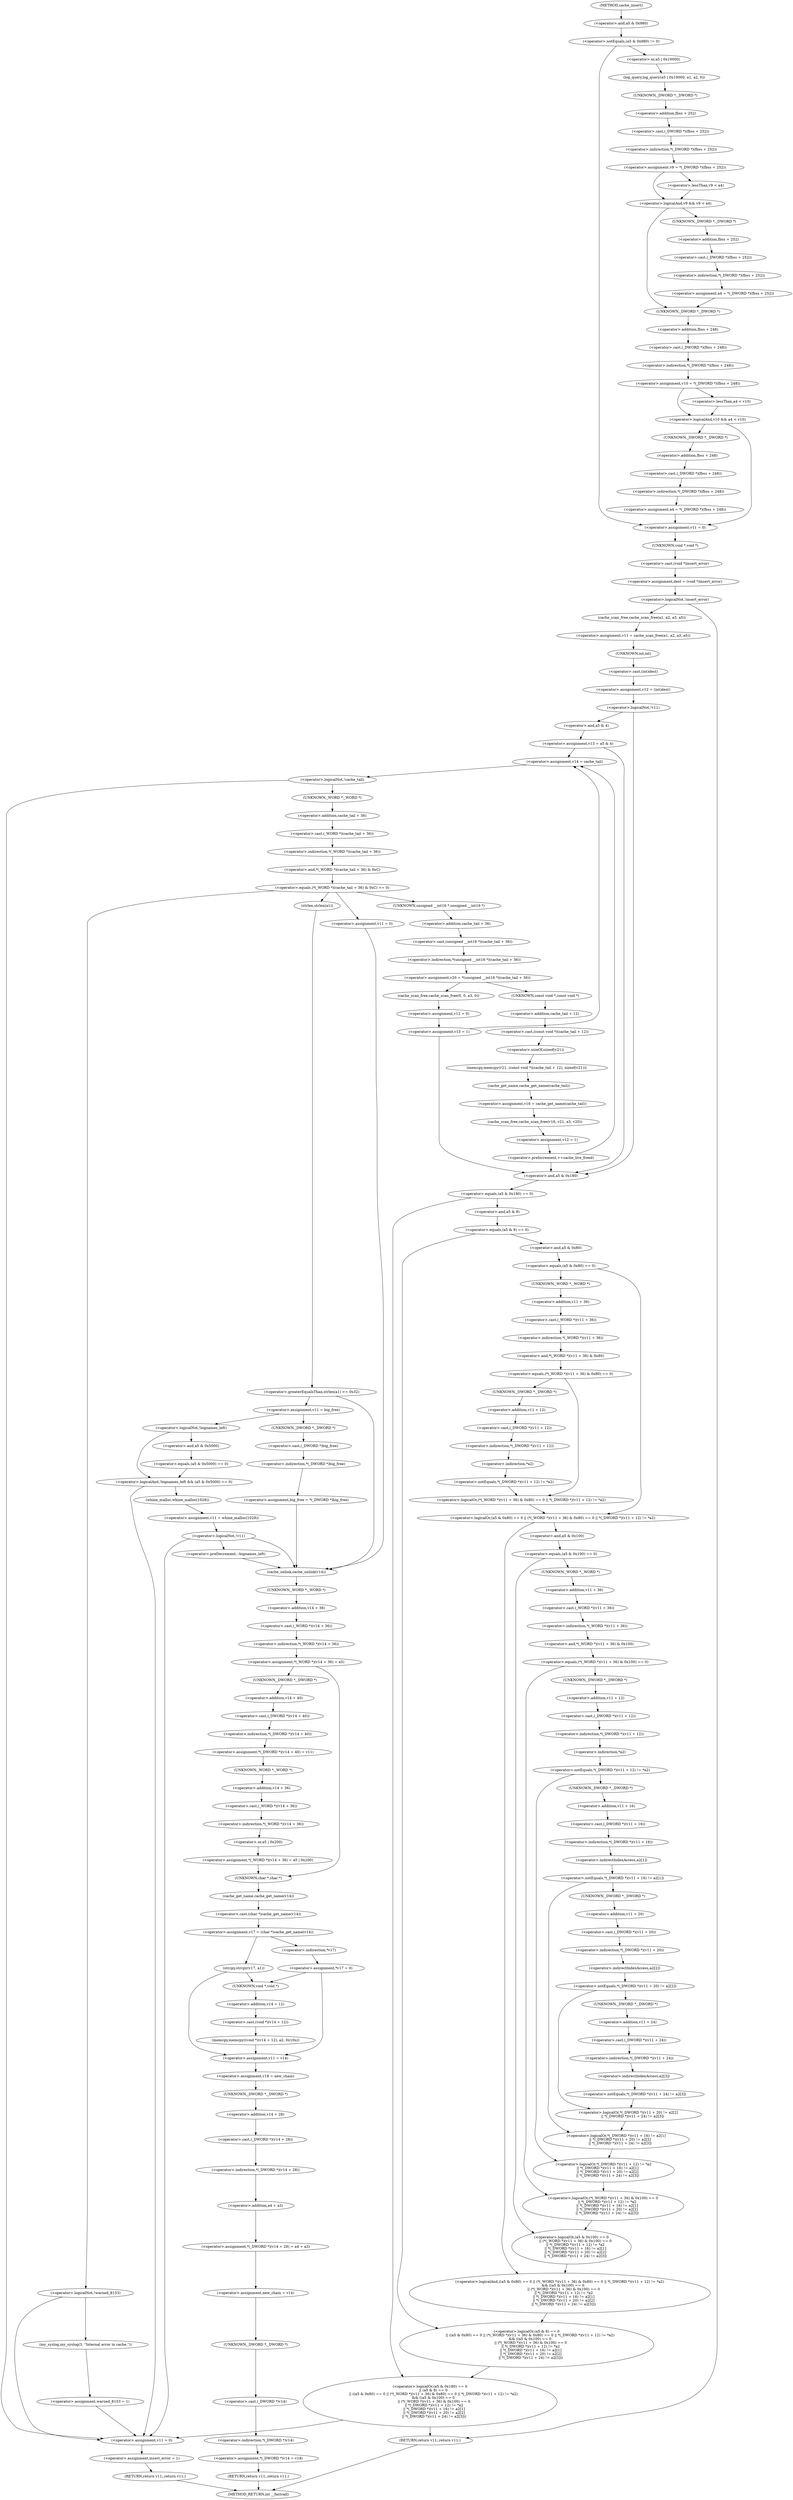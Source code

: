 digraph cache_insert {  
"1000133" [label = "(<operator>.notEquals,(a5 & 0x980) != 0)" ]
"1000134" [label = "(<operator>.and,a5 & 0x980)" ]
"1000139" [label = "(log_query,log_query(a5 | 0x10000, a1, a2, 0))" ]
"1000140" [label = "(<operator>.or,a5 | 0x10000)" ]
"1000146" [label = "(<operator>.assignment,v9 = *(_DWORD *)(fbss + 252))" ]
"1000148" [label = "(<operator>.indirection,*(_DWORD *)(fbss + 252))" ]
"1000149" [label = "(<operator>.cast,(_DWORD *)(fbss + 252))" ]
"1000150" [label = "(UNKNOWN,_DWORD *,_DWORD *)" ]
"1000151" [label = "(<operator>.addition,fbss + 252)" ]
"1000155" [label = "(<operator>.logicalAnd,v9 && v9 < a4)" ]
"1000157" [label = "(<operator>.lessThan,v9 < a4)" ]
"1000160" [label = "(<operator>.assignment,a4 = *(_DWORD *)(fbss + 252))" ]
"1000162" [label = "(<operator>.indirection,*(_DWORD *)(fbss + 252))" ]
"1000163" [label = "(<operator>.cast,(_DWORD *)(fbss + 252))" ]
"1000164" [label = "(UNKNOWN,_DWORD *,_DWORD *)" ]
"1000165" [label = "(<operator>.addition,fbss + 252)" ]
"1000168" [label = "(<operator>.assignment,v10 = *(_DWORD *)(fbss + 248))" ]
"1000170" [label = "(<operator>.indirection,*(_DWORD *)(fbss + 248))" ]
"1000171" [label = "(<operator>.cast,(_DWORD *)(fbss + 248))" ]
"1000172" [label = "(UNKNOWN,_DWORD *,_DWORD *)" ]
"1000173" [label = "(<operator>.addition,fbss + 248)" ]
"1000177" [label = "(<operator>.logicalAnd,v10 && a4 < v10)" ]
"1000179" [label = "(<operator>.lessThan,a4 < v10)" ]
"1000182" [label = "(<operator>.assignment,a4 = *(_DWORD *)(fbss + 248))" ]
"1000184" [label = "(<operator>.indirection,*(_DWORD *)(fbss + 248))" ]
"1000185" [label = "(<operator>.cast,(_DWORD *)(fbss + 248))" ]
"1000186" [label = "(UNKNOWN,_DWORD *,_DWORD *)" ]
"1000187" [label = "(<operator>.addition,fbss + 248)" ]
"1000190" [label = "(<operator>.assignment,v11 = 0)" ]
"1000193" [label = "(<operator>.assignment,dest = (void *)insert_error)" ]
"1000195" [label = "(<operator>.cast,(void *)insert_error)" ]
"1000196" [label = "(UNKNOWN,void *,void *)" ]
"1000199" [label = "(<operator>.logicalNot,!insert_error)" ]
"1000202" [label = "(<operator>.assignment,v11 = cache_scan_free(a1, a2, a3, a5))" ]
"1000204" [label = "(cache_scan_free,cache_scan_free(a1, a2, a3, a5))" ]
"1000209" [label = "(<operator>.assignment,v12 = (int)dest)" ]
"1000211" [label = "(<operator>.cast,(int)dest)" ]
"1000212" [label = "(UNKNOWN,int,int)" ]
"1000215" [label = "(<operator>.logicalNot,!v11)" ]
"1000218" [label = "(<operator>.assignment,v13 = a5 & 4)" ]
"1000220" [label = "(<operator>.and,a5 & 4)" ]
"1000226" [label = "(<operator>.assignment,v14 = cache_tail)" ]
"1000230" [label = "(<operator>.logicalNot,!cache_tail)" ]
"1000234" [label = "(<operator>.equals,(*(_WORD *)(cache_tail + 36) & 0xC) == 0)" ]
"1000235" [label = "(<operator>.and,*(_WORD *)(cache_tail + 36) & 0xC)" ]
"1000236" [label = "(<operator>.indirection,*(_WORD *)(cache_tail + 36))" ]
"1000237" [label = "(<operator>.cast,(_WORD *)(cache_tail + 36))" ]
"1000238" [label = "(UNKNOWN,_WORD *,_WORD *)" ]
"1000239" [label = "(<operator>.addition,cache_tail + 36)" ]
"1000249" [label = "(<operator>.greaterEqualsThan,strlen(a1) >= 0x32)" ]
"1000250" [label = "(strlen,strlen(a1))" ]
"1000254" [label = "(<operator>.assignment,v11 = big_free)" ]
"1000260" [label = "(<operator>.assignment,big_free = *(_DWORD *)big_free)" ]
"1000262" [label = "(<operator>.indirection,*(_DWORD *)big_free)" ]
"1000263" [label = "(<operator>.cast,(_DWORD *)big_free)" ]
"1000264" [label = "(UNKNOWN,_DWORD *,_DWORD *)" ]
"1000269" [label = "(<operator>.logicalAnd,!bignames_left && (a5 & 0x5000) == 0)" ]
"1000270" [label = "(<operator>.logicalNot,!bignames_left)" ]
"1000272" [label = "(<operator>.equals,(a5 & 0x5000) == 0)" ]
"1000273" [label = "(<operator>.and,a5 & 0x5000)" ]
"1000278" [label = "(<operator>.assignment,v11 = whine_malloc(1028))" ]
"1000280" [label = "(whine_malloc,whine_malloc(1028))" ]
"1000283" [label = "(<operator>.logicalNot,!v11)" ]
"1000288" [label = "(<operator>.preDecrement,--bignames_left)" ]
"1000292" [label = "(<operator>.assignment,v11 = 0)" ]
"1000295" [label = "(cache_unlink,cache_unlink(v14))" ]
"1000297" [label = "(<operator>.assignment,*(_WORD *)(v14 + 36) = a5)" ]
"1000298" [label = "(<operator>.indirection,*(_WORD *)(v14 + 36))" ]
"1000299" [label = "(<operator>.cast,(_WORD *)(v14 + 36))" ]
"1000300" [label = "(UNKNOWN,_WORD *,_WORD *)" ]
"1000301" [label = "(<operator>.addition,v14 + 36)" ]
"1000308" [label = "(<operator>.assignment,*(_DWORD *)(v14 + 40) = v11)" ]
"1000309" [label = "(<operator>.indirection,*(_DWORD *)(v14 + 40))" ]
"1000310" [label = "(<operator>.cast,(_DWORD *)(v14 + 40))" ]
"1000311" [label = "(UNKNOWN,_DWORD *,_DWORD *)" ]
"1000312" [label = "(<operator>.addition,v14 + 40)" ]
"1000316" [label = "(<operator>.assignment,*(_WORD *)(v14 + 36) = a5 | 0x200)" ]
"1000317" [label = "(<operator>.indirection,*(_WORD *)(v14 + 36))" ]
"1000318" [label = "(<operator>.cast,(_WORD *)(v14 + 36))" ]
"1000319" [label = "(UNKNOWN,_WORD *,_WORD *)" ]
"1000320" [label = "(<operator>.addition,v14 + 36)" ]
"1000323" [label = "(<operator>.or,a5 | 0x200)" ]
"1000326" [label = "(<operator>.assignment,v17 = (char *)cache_get_name(v14))" ]
"1000328" [label = "(<operator>.cast,(char *)cache_get_name(v14))" ]
"1000329" [label = "(UNKNOWN,char *,char *)" ]
"1000330" [label = "(cache_get_name,cache_get_name(v14))" ]
"1000334" [label = "(strcpy,strcpy(v17, a1))" ]
"1000338" [label = "(<operator>.assignment,*v17 = 0)" ]
"1000339" [label = "(<operator>.indirection,*v17)" ]
"1000344" [label = "(memcpy,memcpy((void *)(v14 + 12), a2, 0x10u))" ]
"1000345" [label = "(<operator>.cast,(void *)(v14 + 12))" ]
"1000346" [label = "(UNKNOWN,void *,void *)" ]
"1000347" [label = "(<operator>.addition,v14 + 12)" ]
"1000352" [label = "(<operator>.assignment,v11 = v14)" ]
"1000355" [label = "(<operator>.assignment,v18 = new_chain)" ]
"1000358" [label = "(<operator>.assignment,*(_DWORD *)(v14 + 28) = a4 + a3)" ]
"1000359" [label = "(<operator>.indirection,*(_DWORD *)(v14 + 28))" ]
"1000360" [label = "(<operator>.cast,(_DWORD *)(v14 + 28))" ]
"1000361" [label = "(UNKNOWN,_DWORD *,_DWORD *)" ]
"1000362" [label = "(<operator>.addition,v14 + 28)" ]
"1000365" [label = "(<operator>.addition,a4 + a3)" ]
"1000368" [label = "(<operator>.assignment,new_chain = v14)" ]
"1000371" [label = "(<operator>.assignment,*(_DWORD *)v14 = v18)" ]
"1000372" [label = "(<operator>.indirection,*(_DWORD *)v14)" ]
"1000373" [label = "(<operator>.cast,(_DWORD *)v14)" ]
"1000374" [label = "(UNKNOWN,_DWORD *,_DWORD *)" ]
"1000377" [label = "(RETURN,return v11;,return v11;)" ]
"1000383" [label = "(<operator>.logicalNot,!warned_8153)" ]
"1000386" [label = "(my_syslog,my_syslog(3, \"Internal error in cache.\"))" ]
"1000389" [label = "(<operator>.assignment,warned_8153 = 1)" ]
"1000393" [label = "(<operator>.assignment,v20 = *(unsigned __int16 *)(cache_tail + 36))" ]
"1000395" [label = "(<operator>.indirection,*(unsigned __int16 *)(cache_tail + 36))" ]
"1000396" [label = "(<operator>.cast,(unsigned __int16 *)(cache_tail + 36))" ]
"1000397" [label = "(UNKNOWN,unsigned __int16 *,unsigned __int16 *)" ]
"1000398" [label = "(<operator>.addition,cache_tail + 36)" ]
"1000404" [label = "(memcpy,memcpy(v21, (const void *)(cache_tail + 12), sizeof(v21)))" ]
"1000406" [label = "(<operator>.cast,(const void *)(cache_tail + 12))" ]
"1000407" [label = "(UNKNOWN,const void *,const void *)" ]
"1000408" [label = "(<operator>.addition,cache_tail + 12)" ]
"1000411" [label = "(<operator>.sizeOf,sizeof(v21))" ]
"1000413" [label = "(<operator>.assignment,v16 = cache_get_name(cache_tail))" ]
"1000415" [label = "(cache_get_name,cache_get_name(cache_tail))" ]
"1000417" [label = "(cache_scan_free,cache_scan_free(v16, v21, a3, v20))" ]
"1000422" [label = "(<operator>.assignment,v12 = 1)" ]
"1000425" [label = "(<operator>.preIncrement,++cache_live_freed)" ]
"1000429" [label = "(cache_scan_free,cache_scan_free(0, 0, a3, 0))" ]
"1000434" [label = "(<operator>.assignment,v12 = 0)" ]
"1000437" [label = "(<operator>.assignment,v13 = 1)" ]
"1000441" [label = "(<operator>.logicalOr,(a5 & 0x180) == 0\n      || (a5 & 8) == 0\n      || ((a5 & 0x80) == 0 || (*(_WORD *)(v11 + 36) & 0x80) == 0 || *(_DWORD *)(v11 + 12) != *a2)\n      && ((a5 & 0x100) == 0\n       || (*(_WORD *)(v11 + 36) & 0x100) == 0\n       || *(_DWORD *)(v11 + 12) != *a2\n       || *(_DWORD *)(v11 + 16) != a2[1]\n       || *(_DWORD *)(v11 + 20) != a2[2]\n       || *(_DWORD *)(v11 + 24) != a2[3]))" ]
"1000442" [label = "(<operator>.equals,(a5 & 0x180) == 0)" ]
"1000443" [label = "(<operator>.and,a5 & 0x180)" ]
"1000447" [label = "(<operator>.logicalOr,(a5 & 8) == 0\n      || ((a5 & 0x80) == 0 || (*(_WORD *)(v11 + 36) & 0x80) == 0 || *(_DWORD *)(v11 + 12) != *a2)\n      && ((a5 & 0x100) == 0\n       || (*(_WORD *)(v11 + 36) & 0x100) == 0\n       || *(_DWORD *)(v11 + 12) != *a2\n       || *(_DWORD *)(v11 + 16) != a2[1]\n       || *(_DWORD *)(v11 + 20) != a2[2]\n       || *(_DWORD *)(v11 + 24) != a2[3]))" ]
"1000448" [label = "(<operator>.equals,(a5 & 8) == 0)" ]
"1000449" [label = "(<operator>.and,a5 & 8)" ]
"1000453" [label = "(<operator>.logicalAnd,((a5 & 0x80) == 0 || (*(_WORD *)(v11 + 36) & 0x80) == 0 || *(_DWORD *)(v11 + 12) != *a2)\n      && ((a5 & 0x100) == 0\n       || (*(_WORD *)(v11 + 36) & 0x100) == 0\n       || *(_DWORD *)(v11 + 12) != *a2\n       || *(_DWORD *)(v11 + 16) != a2[1]\n       || *(_DWORD *)(v11 + 20) != a2[2]\n       || *(_DWORD *)(v11 + 24) != a2[3]))" ]
"1000454" [label = "(<operator>.logicalOr,(a5 & 0x80) == 0 || (*(_WORD *)(v11 + 36) & 0x80) == 0 || *(_DWORD *)(v11 + 12) != *a2)" ]
"1000455" [label = "(<operator>.equals,(a5 & 0x80) == 0)" ]
"1000456" [label = "(<operator>.and,a5 & 0x80)" ]
"1000460" [label = "(<operator>.logicalOr,(*(_WORD *)(v11 + 36) & 0x80) == 0 || *(_DWORD *)(v11 + 12) != *a2)" ]
"1000461" [label = "(<operator>.equals,(*(_WORD *)(v11 + 36) & 0x80) == 0)" ]
"1000462" [label = "(<operator>.and,*(_WORD *)(v11 + 36) & 0x80)" ]
"1000463" [label = "(<operator>.indirection,*(_WORD *)(v11 + 36))" ]
"1000464" [label = "(<operator>.cast,(_WORD *)(v11 + 36))" ]
"1000465" [label = "(UNKNOWN,_WORD *,_WORD *)" ]
"1000466" [label = "(<operator>.addition,v11 + 36)" ]
"1000471" [label = "(<operator>.notEquals,*(_DWORD *)(v11 + 12) != *a2)" ]
"1000472" [label = "(<operator>.indirection,*(_DWORD *)(v11 + 12))" ]
"1000473" [label = "(<operator>.cast,(_DWORD *)(v11 + 12))" ]
"1000474" [label = "(UNKNOWN,_DWORD *,_DWORD *)" ]
"1000475" [label = "(<operator>.addition,v11 + 12)" ]
"1000478" [label = "(<operator>.indirection,*a2)" ]
"1000480" [label = "(<operator>.logicalOr,(a5 & 0x100) == 0\n       || (*(_WORD *)(v11 + 36) & 0x100) == 0\n       || *(_DWORD *)(v11 + 12) != *a2\n       || *(_DWORD *)(v11 + 16) != a2[1]\n       || *(_DWORD *)(v11 + 20) != a2[2]\n       || *(_DWORD *)(v11 + 24) != a2[3])" ]
"1000481" [label = "(<operator>.equals,(a5 & 0x100) == 0)" ]
"1000482" [label = "(<operator>.and,a5 & 0x100)" ]
"1000486" [label = "(<operator>.logicalOr,(*(_WORD *)(v11 + 36) & 0x100) == 0\n       || *(_DWORD *)(v11 + 12) != *a2\n       || *(_DWORD *)(v11 + 16) != a2[1]\n       || *(_DWORD *)(v11 + 20) != a2[2]\n       || *(_DWORD *)(v11 + 24) != a2[3])" ]
"1000487" [label = "(<operator>.equals,(*(_WORD *)(v11 + 36) & 0x100) == 0)" ]
"1000488" [label = "(<operator>.and,*(_WORD *)(v11 + 36) & 0x100)" ]
"1000489" [label = "(<operator>.indirection,*(_WORD *)(v11 + 36))" ]
"1000490" [label = "(<operator>.cast,(_WORD *)(v11 + 36))" ]
"1000491" [label = "(UNKNOWN,_WORD *,_WORD *)" ]
"1000492" [label = "(<operator>.addition,v11 + 36)" ]
"1000497" [label = "(<operator>.logicalOr,*(_DWORD *)(v11 + 12) != *a2\n       || *(_DWORD *)(v11 + 16) != a2[1]\n       || *(_DWORD *)(v11 + 20) != a2[2]\n       || *(_DWORD *)(v11 + 24) != a2[3])" ]
"1000498" [label = "(<operator>.notEquals,*(_DWORD *)(v11 + 12) != *a2)" ]
"1000499" [label = "(<operator>.indirection,*(_DWORD *)(v11 + 12))" ]
"1000500" [label = "(<operator>.cast,(_DWORD *)(v11 + 12))" ]
"1000501" [label = "(UNKNOWN,_DWORD *,_DWORD *)" ]
"1000502" [label = "(<operator>.addition,v11 + 12)" ]
"1000505" [label = "(<operator>.indirection,*a2)" ]
"1000507" [label = "(<operator>.logicalOr,*(_DWORD *)(v11 + 16) != a2[1]\n       || *(_DWORD *)(v11 + 20) != a2[2]\n       || *(_DWORD *)(v11 + 24) != a2[3])" ]
"1000508" [label = "(<operator>.notEquals,*(_DWORD *)(v11 + 16) != a2[1])" ]
"1000509" [label = "(<operator>.indirection,*(_DWORD *)(v11 + 16))" ]
"1000510" [label = "(<operator>.cast,(_DWORD *)(v11 + 16))" ]
"1000511" [label = "(UNKNOWN,_DWORD *,_DWORD *)" ]
"1000512" [label = "(<operator>.addition,v11 + 16)" ]
"1000515" [label = "(<operator>.indirectIndexAccess,a2[1])" ]
"1000518" [label = "(<operator>.logicalOr,*(_DWORD *)(v11 + 20) != a2[2]\n       || *(_DWORD *)(v11 + 24) != a2[3])" ]
"1000519" [label = "(<operator>.notEquals,*(_DWORD *)(v11 + 20) != a2[2])" ]
"1000520" [label = "(<operator>.indirection,*(_DWORD *)(v11 + 20))" ]
"1000521" [label = "(<operator>.cast,(_DWORD *)(v11 + 20))" ]
"1000522" [label = "(UNKNOWN,_DWORD *,_DWORD *)" ]
"1000523" [label = "(<operator>.addition,v11 + 20)" ]
"1000526" [label = "(<operator>.indirectIndexAccess,a2[2])" ]
"1000529" [label = "(<operator>.notEquals,*(_DWORD *)(v11 + 24) != a2[3])" ]
"1000530" [label = "(<operator>.indirection,*(_DWORD *)(v11 + 24))" ]
"1000531" [label = "(<operator>.cast,(_DWORD *)(v11 + 24))" ]
"1000532" [label = "(UNKNOWN,_DWORD *,_DWORD *)" ]
"1000533" [label = "(<operator>.addition,v11 + 24)" ]
"1000536" [label = "(<operator>.indirectIndexAccess,a2[3])" ]
"1000541" [label = "(<operator>.assignment,v11 = 0)" ]
"1000544" [label = "(<operator>.assignment,insert_error = 1)" ]
"1000547" [label = "(RETURN,return v11;,return v11;)" ]
"1000549" [label = "(RETURN,return v11;,return v11;)" ]
"1000113" [label = "(METHOD,cache_insert)" ]
"1000551" [label = "(METHOD_RETURN,int __fastcall)" ]
  "1000133" -> "1000140" 
  "1000133" -> "1000190" 
  "1000134" -> "1000133" 
  "1000139" -> "1000150" 
  "1000140" -> "1000139" 
  "1000146" -> "1000155" 
  "1000146" -> "1000157" 
  "1000148" -> "1000146" 
  "1000149" -> "1000148" 
  "1000150" -> "1000151" 
  "1000151" -> "1000149" 
  "1000155" -> "1000164" 
  "1000155" -> "1000172" 
  "1000157" -> "1000155" 
  "1000160" -> "1000172" 
  "1000162" -> "1000160" 
  "1000163" -> "1000162" 
  "1000164" -> "1000165" 
  "1000165" -> "1000163" 
  "1000168" -> "1000177" 
  "1000168" -> "1000179" 
  "1000170" -> "1000168" 
  "1000171" -> "1000170" 
  "1000172" -> "1000173" 
  "1000173" -> "1000171" 
  "1000177" -> "1000186" 
  "1000177" -> "1000190" 
  "1000179" -> "1000177" 
  "1000182" -> "1000190" 
  "1000184" -> "1000182" 
  "1000185" -> "1000184" 
  "1000186" -> "1000187" 
  "1000187" -> "1000185" 
  "1000190" -> "1000196" 
  "1000193" -> "1000199" 
  "1000195" -> "1000193" 
  "1000196" -> "1000195" 
  "1000199" -> "1000204" 
  "1000199" -> "1000549" 
  "1000202" -> "1000212" 
  "1000204" -> "1000202" 
  "1000209" -> "1000215" 
  "1000211" -> "1000209" 
  "1000212" -> "1000211" 
  "1000215" -> "1000220" 
  "1000215" -> "1000443" 
  "1000218" -> "1000226" 
  "1000218" -> "1000443" 
  "1000220" -> "1000218" 
  "1000226" -> "1000230" 
  "1000230" -> "1000238" 
  "1000230" -> "1000541" 
  "1000234" -> "1000250" 
  "1000234" -> "1000292" 
  "1000234" -> "1000383" 
  "1000234" -> "1000397" 
  "1000235" -> "1000234" 
  "1000236" -> "1000235" 
  "1000237" -> "1000236" 
  "1000238" -> "1000239" 
  "1000239" -> "1000237" 
  "1000249" -> "1000254" 
  "1000249" -> "1000295" 
  "1000250" -> "1000249" 
  "1000254" -> "1000264" 
  "1000254" -> "1000270" 
  "1000260" -> "1000295" 
  "1000262" -> "1000260" 
  "1000263" -> "1000262" 
  "1000264" -> "1000263" 
  "1000269" -> "1000541" 
  "1000269" -> "1000280" 
  "1000270" -> "1000269" 
  "1000270" -> "1000273" 
  "1000272" -> "1000269" 
  "1000273" -> "1000272" 
  "1000278" -> "1000283" 
  "1000280" -> "1000278" 
  "1000283" -> "1000541" 
  "1000283" -> "1000288" 
  "1000283" -> "1000295" 
  "1000288" -> "1000295" 
  "1000292" -> "1000295" 
  "1000295" -> "1000300" 
  "1000297" -> "1000311" 
  "1000297" -> "1000329" 
  "1000298" -> "1000297" 
  "1000299" -> "1000298" 
  "1000300" -> "1000301" 
  "1000301" -> "1000299" 
  "1000308" -> "1000319" 
  "1000309" -> "1000308" 
  "1000310" -> "1000309" 
  "1000311" -> "1000312" 
  "1000312" -> "1000310" 
  "1000316" -> "1000329" 
  "1000317" -> "1000323" 
  "1000318" -> "1000317" 
  "1000319" -> "1000320" 
  "1000320" -> "1000318" 
  "1000323" -> "1000316" 
  "1000326" -> "1000334" 
  "1000326" -> "1000339" 
  "1000328" -> "1000326" 
  "1000329" -> "1000330" 
  "1000330" -> "1000328" 
  "1000334" -> "1000346" 
  "1000334" -> "1000352" 
  "1000338" -> "1000346" 
  "1000338" -> "1000352" 
  "1000339" -> "1000338" 
  "1000344" -> "1000352" 
  "1000345" -> "1000344" 
  "1000346" -> "1000347" 
  "1000347" -> "1000345" 
  "1000352" -> "1000355" 
  "1000355" -> "1000361" 
  "1000358" -> "1000368" 
  "1000359" -> "1000365" 
  "1000360" -> "1000359" 
  "1000361" -> "1000362" 
  "1000362" -> "1000360" 
  "1000365" -> "1000358" 
  "1000368" -> "1000374" 
  "1000371" -> "1000377" 
  "1000372" -> "1000371" 
  "1000373" -> "1000372" 
  "1000374" -> "1000373" 
  "1000377" -> "1000551" 
  "1000383" -> "1000386" 
  "1000383" -> "1000541" 
  "1000386" -> "1000389" 
  "1000389" -> "1000541" 
  "1000393" -> "1000407" 
  "1000393" -> "1000429" 
  "1000395" -> "1000393" 
  "1000396" -> "1000395" 
  "1000397" -> "1000398" 
  "1000398" -> "1000396" 
  "1000404" -> "1000415" 
  "1000406" -> "1000411" 
  "1000407" -> "1000408" 
  "1000408" -> "1000406" 
  "1000411" -> "1000404" 
  "1000413" -> "1000417" 
  "1000415" -> "1000413" 
  "1000417" -> "1000422" 
  "1000422" -> "1000425" 
  "1000425" -> "1000226" 
  "1000425" -> "1000443" 
  "1000429" -> "1000434" 
  "1000434" -> "1000437" 
  "1000437" -> "1000226" 
  "1000437" -> "1000443" 
  "1000441" -> "1000541" 
  "1000441" -> "1000549" 
  "1000442" -> "1000441" 
  "1000442" -> "1000449" 
  "1000443" -> "1000442" 
  "1000447" -> "1000441" 
  "1000448" -> "1000447" 
  "1000448" -> "1000456" 
  "1000449" -> "1000448" 
  "1000453" -> "1000447" 
  "1000454" -> "1000453" 
  "1000454" -> "1000482" 
  "1000455" -> "1000465" 
  "1000455" -> "1000454" 
  "1000456" -> "1000455" 
  "1000460" -> "1000454" 
  "1000461" -> "1000474" 
  "1000461" -> "1000460" 
  "1000462" -> "1000461" 
  "1000463" -> "1000462" 
  "1000464" -> "1000463" 
  "1000465" -> "1000466" 
  "1000466" -> "1000464" 
  "1000471" -> "1000460" 
  "1000472" -> "1000478" 
  "1000473" -> "1000472" 
  "1000474" -> "1000475" 
  "1000475" -> "1000473" 
  "1000478" -> "1000471" 
  "1000480" -> "1000453" 
  "1000481" -> "1000491" 
  "1000481" -> "1000480" 
  "1000482" -> "1000481" 
  "1000486" -> "1000480" 
  "1000487" -> "1000501" 
  "1000487" -> "1000486" 
  "1000488" -> "1000487" 
  "1000489" -> "1000488" 
  "1000490" -> "1000489" 
  "1000491" -> "1000492" 
  "1000492" -> "1000490" 
  "1000497" -> "1000486" 
  "1000498" -> "1000511" 
  "1000498" -> "1000497" 
  "1000499" -> "1000505" 
  "1000500" -> "1000499" 
  "1000501" -> "1000502" 
  "1000502" -> "1000500" 
  "1000505" -> "1000498" 
  "1000507" -> "1000497" 
  "1000508" -> "1000522" 
  "1000508" -> "1000507" 
  "1000509" -> "1000515" 
  "1000510" -> "1000509" 
  "1000511" -> "1000512" 
  "1000512" -> "1000510" 
  "1000515" -> "1000508" 
  "1000518" -> "1000507" 
  "1000519" -> "1000532" 
  "1000519" -> "1000518" 
  "1000520" -> "1000526" 
  "1000521" -> "1000520" 
  "1000522" -> "1000523" 
  "1000523" -> "1000521" 
  "1000526" -> "1000519" 
  "1000529" -> "1000518" 
  "1000530" -> "1000536" 
  "1000531" -> "1000530" 
  "1000532" -> "1000533" 
  "1000533" -> "1000531" 
  "1000536" -> "1000529" 
  "1000541" -> "1000544" 
  "1000544" -> "1000547" 
  "1000547" -> "1000551" 
  "1000549" -> "1000551" 
  "1000113" -> "1000134" 
}
